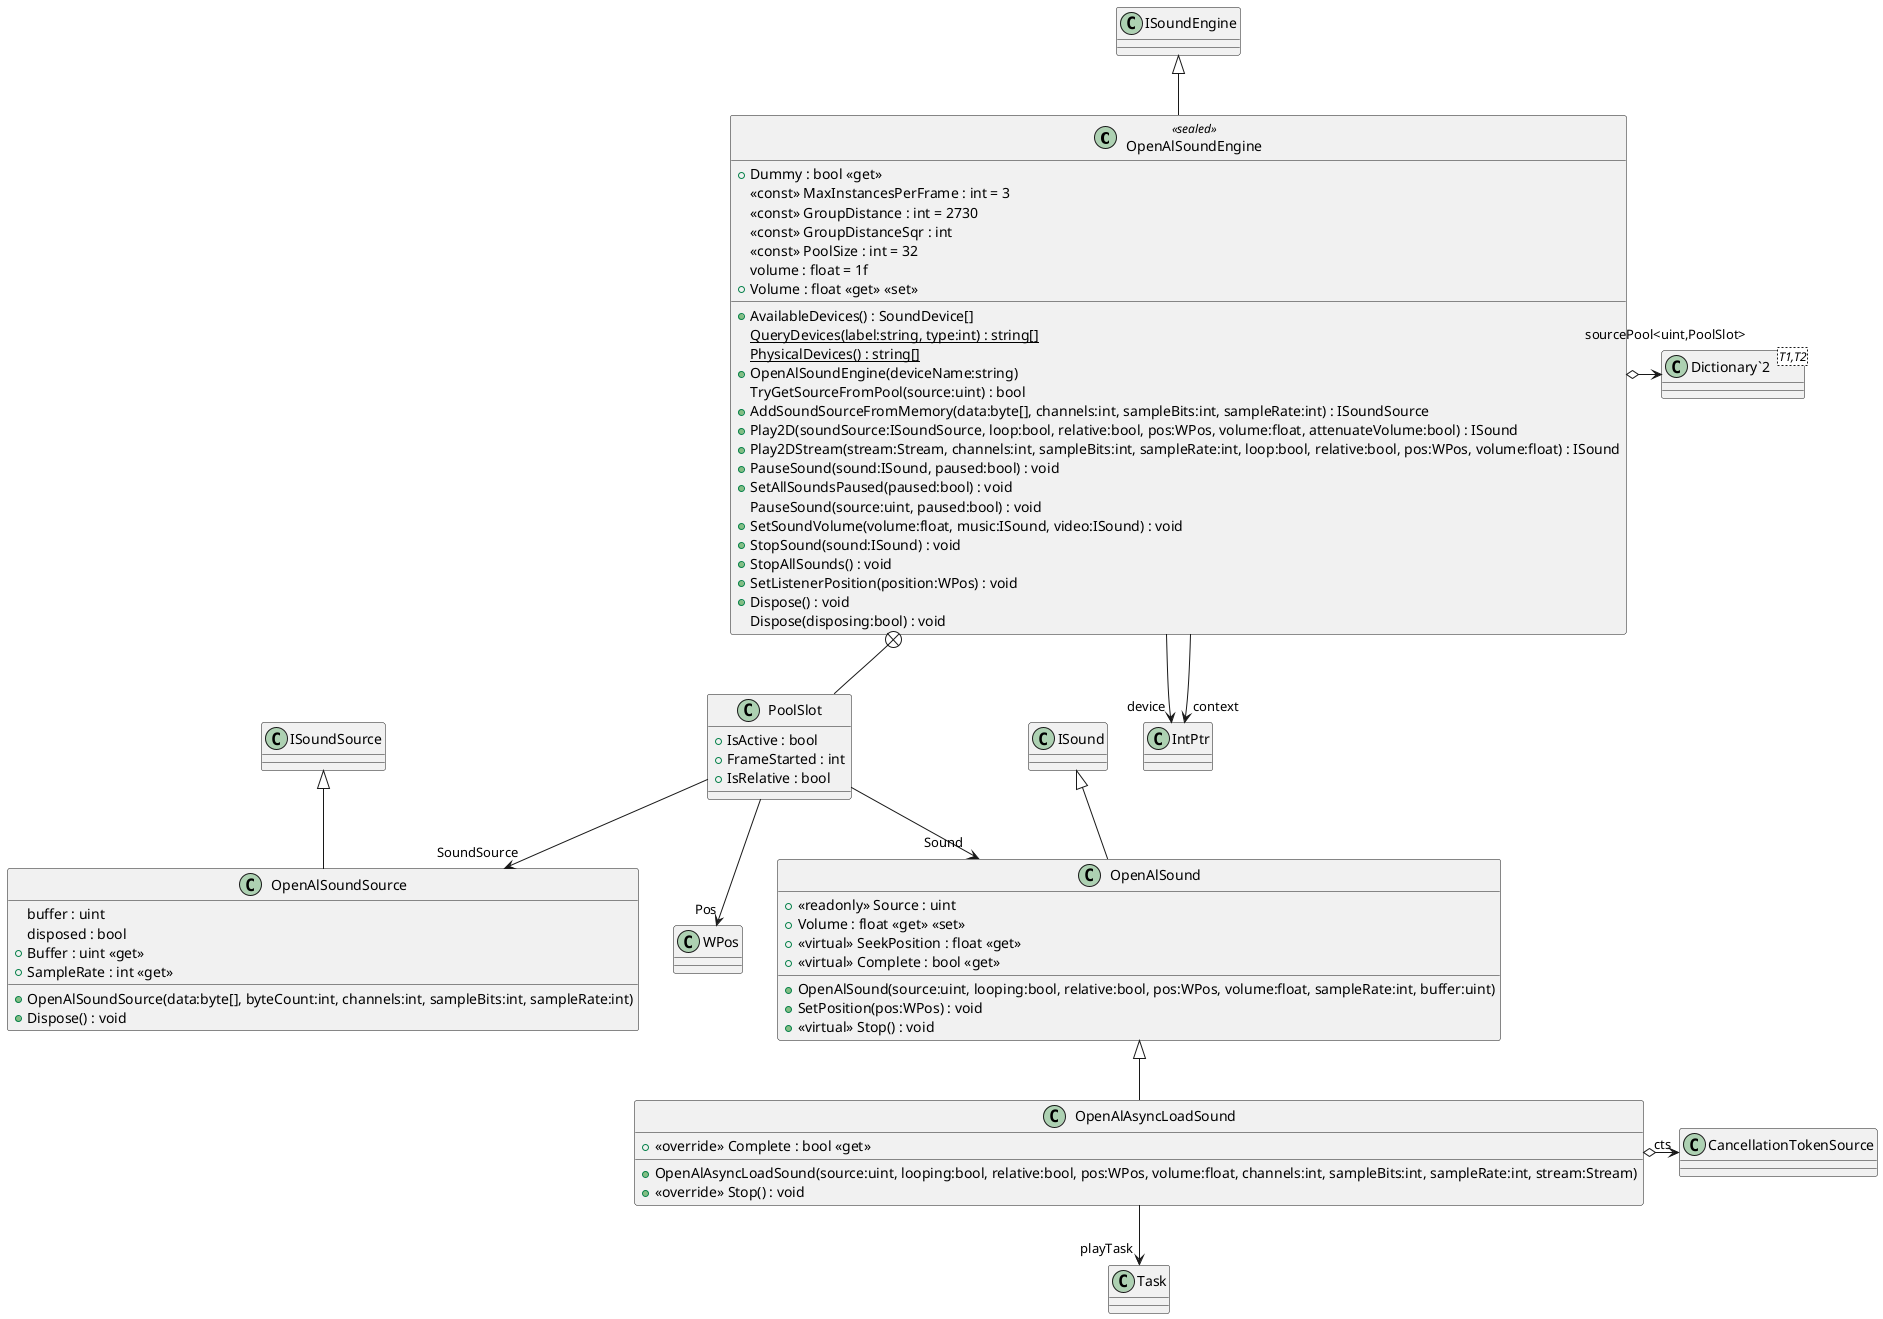@startuml
class OpenAlSoundEngine <<sealed>> {
    + Dummy : bool <<get>>
    + AvailableDevices() : SoundDevice[]
    <<const>> MaxInstancesPerFrame : int = 3
    <<const>> GroupDistance : int = 2730
    <<const>> GroupDistanceSqr : int
    <<const>> PoolSize : int = 32
    volume : float = 1f
    {static} QueryDevices(label:string, type:int) : string[]
    {static} PhysicalDevices() : string[]
    + OpenAlSoundEngine(deviceName:string)
    TryGetSourceFromPool(source:uint) : bool
    + AddSoundSourceFromMemory(data:byte[], channels:int, sampleBits:int, sampleRate:int) : ISoundSource
    + Play2D(soundSource:ISoundSource, loop:bool, relative:bool, pos:WPos, volume:float, attenuateVolume:bool) : ISound
    + Play2DStream(stream:Stream, channels:int, sampleBits:int, sampleRate:int, loop:bool, relative:bool, pos:WPos, volume:float) : ISound
    + Volume : float <<get>> <<set>>
    + PauseSound(sound:ISound, paused:bool) : void
    + SetAllSoundsPaused(paused:bool) : void
    PauseSound(source:uint, paused:bool) : void
    + SetSoundVolume(volume:float, music:ISound, video:ISound) : void
    + StopSound(sound:ISound) : void
    + StopAllSounds() : void
    + SetListenerPosition(position:WPos) : void
    + Dispose() : void
    Dispose(disposing:bool) : void
}
class OpenAlSoundSource {
    buffer : uint
    disposed : bool
    + Buffer : uint <<get>>
    + SampleRate : int <<get>>
    + OpenAlSoundSource(data:byte[], byteCount:int, channels:int, sampleBits:int, sampleRate:int)
    + Dispose() : void
}
class OpenAlSound {
    + <<readonly>> Source : uint
    + OpenAlSound(source:uint, looping:bool, relative:bool, pos:WPos, volume:float, sampleRate:int, buffer:uint)
    + Volume : float <<get>> <<set>>
    + <<virtual>> SeekPosition : float <<get>>
    + <<virtual>> Complete : bool <<get>>
    + SetPosition(pos:WPos) : void
    + <<virtual>> Stop() : void
}
class OpenAlAsyncLoadSound {
    + OpenAlAsyncLoadSound(source:uint, looping:bool, relative:bool, pos:WPos, volume:float, channels:int, sampleBits:int, sampleRate:int, stream:Stream)
    + <<override>> Stop() : void
    + <<override>> Complete : bool <<get>>
}
class PoolSlot {
    + IsActive : bool
    + FrameStarted : int
    + IsRelative : bool
}
class "Dictionary`2"<T1,T2> {
}
ISoundEngine <|-- OpenAlSoundEngine
OpenAlSoundEngine o-> "sourcePool<uint,PoolSlot>" "Dictionary`2"
OpenAlSoundEngine --> "device" IntPtr
OpenAlSoundEngine --> "context" IntPtr
ISoundSource <|-- OpenAlSoundSource
ISound <|-- OpenAlSound
OpenAlSound <|-- OpenAlAsyncLoadSound
OpenAlAsyncLoadSound o-> "cts" CancellationTokenSource
OpenAlAsyncLoadSound --> "playTask" Task
OpenAlSoundEngine +-- PoolSlot
PoolSlot --> "Pos" WPos
PoolSlot --> "SoundSource" OpenAlSoundSource
PoolSlot --> "Sound" OpenAlSound
@enduml
